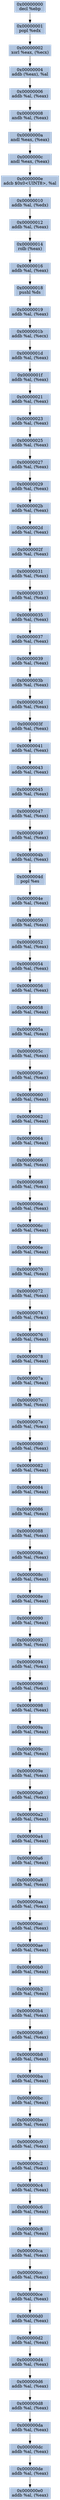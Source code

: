 digraph G {
node[shape=rectangle,style=filled,fillcolor=lightsteelblue,color=lightsteelblue]
bgcolor="transparent"
a0x00000000decl_ebp[label="0x00000000\ndecl %ebp"];
a0x00000001popl_edx[label="0x00000001\npopl %edx"];
a0x00000002xorl_eax_ecx_[label="0x00000002\nxorl %eax, (%ecx)"];
a0x00000004addb_eax__al[label="0x00000004\naddb (%eax), %al"];
a0x00000006addb_al_eax_[label="0x00000006\naddb %al, (%eax)"];
a0x00000008andb_al_eax_[label="0x00000008\nandb %al, (%eax)"];
a0x0000000aandl_eax_eax_[label="0x0000000a\nandl %eax, (%eax)"];
a0x0000000candl_eax_eax_[label="0x0000000c\nandl %eax, (%eax)"];
a0x0000000eadcb_0x0UINT8_al[label="0x0000000e\nadcb $0x0<UINT8>, %al"];
a0x00000010addb_al_edx_[label="0x00000010\naddb %al, (%edx)"];
a0x00000012addb_al_eax_[label="0x00000012\naddb %al, (%eax)"];
a0x00000014rolb_eax_[label="0x00000014\nrolb (%eax)"];
a0x00000016addb_al_eax_[label="0x00000016\naddb %al, (%eax)"];
a0x00000018pushl_ds[label="0x00000018\npushl %ds"];
a0x00000019addb_al_eax_[label="0x00000019\naddb %al, (%eax)"];
a0x0000001baddb_al_ecx_[label="0x0000001b\naddb %al, (%ecx)"];
a0x0000001daddb_al_eax_[label="0x0000001d\naddb %al, (%eax)"];
a0x0000001faddb_al_eax_[label="0x0000001f\naddb %al, (%eax)"];
a0x00000021addb_al_eax_[label="0x00000021\naddb %al, (%eax)"];
a0x00000023addb_al_eax_[label="0x00000023\naddb %al, (%eax)"];
a0x00000025addb_al_eax_[label="0x00000025\naddb %al, (%eax)"];
a0x00000027addb_al_eax_[label="0x00000027\naddb %al, (%eax)"];
a0x00000029addb_al_eax_[label="0x00000029\naddb %al, (%eax)"];
a0x0000002baddb_al_eax_[label="0x0000002b\naddb %al, (%eax)"];
a0x0000002daddb_al_eax_[label="0x0000002d\naddb %al, (%eax)"];
a0x0000002faddb_al_eax_[label="0x0000002f\naddb %al, (%eax)"];
a0x00000031addb_al_eax_[label="0x00000031\naddb %al, (%eax)"];
a0x00000033addb_al_eax_[label="0x00000033\naddb %al, (%eax)"];
a0x00000035addb_al_eax_[label="0x00000035\naddb %al, (%eax)"];
a0x00000037addb_al_eax_[label="0x00000037\naddb %al, (%eax)"];
a0x00000039addb_al_eax_[label="0x00000039\naddb %al, (%eax)"];
a0x0000003baddb_al_eax_[label="0x0000003b\naddb %al, (%eax)"];
a0x0000003daddb_al_eax_[label="0x0000003d\naddb %al, (%eax)"];
a0x0000003faddb_al_eax_[label="0x0000003f\naddb %al, (%eax)"];
a0x00000041addb_al_eax_[label="0x00000041\naddb %al, (%eax)"];
a0x00000043addb_al_eax_[label="0x00000043\naddb %al, (%eax)"];
a0x00000045addb_al_eax_[label="0x00000045\naddb %al, (%eax)"];
a0x00000047addb_al_eax_[label="0x00000047\naddb %al, (%eax)"];
a0x00000049addb_al_eax_[label="0x00000049\naddb %al, (%eax)"];
a0x0000004baddb_al_eax_[label="0x0000004b\naddb %al, (%eax)"];
a0x0000004dpopl_es[label="0x0000004d\npopl %es"];
a0x0000004eaddb_al_eax_[label="0x0000004e\naddb %al, (%eax)"];
a0x00000050addb_al_eax_[label="0x00000050\naddb %al, (%eax)"];
a0x00000052addb_al_eax_[label="0x00000052\naddb %al, (%eax)"];
a0x00000054addb_al_eax_[label="0x00000054\naddb %al, (%eax)"];
a0x00000056addb_al_eax_[label="0x00000056\naddb %al, (%eax)"];
a0x00000058addb_al_eax_[label="0x00000058\naddb %al, (%eax)"];
a0x0000005aaddb_al_eax_[label="0x0000005a\naddb %al, (%eax)"];
a0x0000005caddb_al_eax_[label="0x0000005c\naddb %al, (%eax)"];
a0x0000005eaddb_al_eax_[label="0x0000005e\naddb %al, (%eax)"];
a0x00000060addb_al_eax_[label="0x00000060\naddb %al, (%eax)"];
a0x00000062addb_al_eax_[label="0x00000062\naddb %al, (%eax)"];
a0x00000064addb_al_eax_[label="0x00000064\naddb %al, (%eax)"];
a0x00000066addb_al_eax_[label="0x00000066\naddb %al, (%eax)"];
a0x00000068addb_al_eax_[label="0x00000068\naddb %al, (%eax)"];
a0x0000006aaddb_al_eax_[label="0x0000006a\naddb %al, (%eax)"];
a0x0000006caddb_al_eax_[label="0x0000006c\naddb %al, (%eax)"];
a0x0000006eaddb_al_eax_[label="0x0000006e\naddb %al, (%eax)"];
a0x00000070addb_al_eax_[label="0x00000070\naddb %al, (%eax)"];
a0x00000072addb_al_eax_[label="0x00000072\naddb %al, (%eax)"];
a0x00000074addb_al_eax_[label="0x00000074\naddb %al, (%eax)"];
a0x00000076addb_al_eax_[label="0x00000076\naddb %al, (%eax)"];
a0x00000078addb_al_eax_[label="0x00000078\naddb %al, (%eax)"];
a0x0000007aaddb_al_eax_[label="0x0000007a\naddb %al, (%eax)"];
a0x0000007caddb_al_eax_[label="0x0000007c\naddb %al, (%eax)"];
a0x0000007eaddb_al_eax_[label="0x0000007e\naddb %al, (%eax)"];
a0x00000080addb_al_eax_[label="0x00000080\naddb %al, (%eax)"];
a0x00000082addb_al_eax_[label="0x00000082\naddb %al, (%eax)"];
a0x00000084addb_al_eax_[label="0x00000084\naddb %al, (%eax)"];
a0x00000086addb_al_eax_[label="0x00000086\naddb %al, (%eax)"];
a0x00000088addb_al_eax_[label="0x00000088\naddb %al, (%eax)"];
a0x0000008aaddb_al_eax_[label="0x0000008a\naddb %al, (%eax)"];
a0x0000008caddb_al_eax_[label="0x0000008c\naddb %al, (%eax)"];
a0x0000008eaddb_al_eax_[label="0x0000008e\naddb %al, (%eax)"];
a0x00000090addb_al_eax_[label="0x00000090\naddb %al, (%eax)"];
a0x00000092addb_al_eax_[label="0x00000092\naddb %al, (%eax)"];
a0x00000094addb_al_eax_[label="0x00000094\naddb %al, (%eax)"];
a0x00000096addb_al_eax_[label="0x00000096\naddb %al, (%eax)"];
a0x00000098addb_al_eax_[label="0x00000098\naddb %al, (%eax)"];
a0x0000009aaddb_al_eax_[label="0x0000009a\naddb %al, (%eax)"];
a0x0000009caddb_al_eax_[label="0x0000009c\naddb %al, (%eax)"];
a0x0000009eaddb_al_eax_[label="0x0000009e\naddb %al, (%eax)"];
a0x000000a0addb_al_eax_[label="0x000000a0\naddb %al, (%eax)"];
a0x000000a2addb_al_eax_[label="0x000000a2\naddb %al, (%eax)"];
a0x000000a4addb_al_eax_[label="0x000000a4\naddb %al, (%eax)"];
a0x000000a6addb_al_eax_[label="0x000000a6\naddb %al, (%eax)"];
a0x000000a8addb_al_eax_[label="0x000000a8\naddb %al, (%eax)"];
a0x000000aaaddb_al_eax_[label="0x000000aa\naddb %al, (%eax)"];
a0x000000acaddb_al_eax_[label="0x000000ac\naddb %al, (%eax)"];
a0x000000aeaddb_al_eax_[label="0x000000ae\naddb %al, (%eax)"];
a0x000000b0addb_al_eax_[label="0x000000b0\naddb %al, (%eax)"];
a0x000000b2addb_al_eax_[label="0x000000b2\naddb %al, (%eax)"];
a0x000000b4addb_al_eax_[label="0x000000b4\naddb %al, (%eax)"];
a0x000000b6addb_al_eax_[label="0x000000b6\naddb %al, (%eax)"];
a0x000000b8addb_al_eax_[label="0x000000b8\naddb %al, (%eax)"];
a0x000000baaddb_al_eax_[label="0x000000ba\naddb %al, (%eax)"];
a0x000000bcaddb_al_eax_[label="0x000000bc\naddb %al, (%eax)"];
a0x000000beaddb_al_eax_[label="0x000000be\naddb %al, (%eax)"];
a0x000000c0addb_al_eax_[label="0x000000c0\naddb %al, (%eax)"];
a0x000000c2addb_al_eax_[label="0x000000c2\naddb %al, (%eax)"];
a0x000000c4addb_al_eax_[label="0x000000c4\naddb %al, (%eax)"];
a0x000000c6addb_al_eax_[label="0x000000c6\naddb %al, (%eax)"];
a0x000000c8addb_al_eax_[label="0x000000c8\naddb %al, (%eax)"];
a0x000000caaddb_al_eax_[label="0x000000ca\naddb %al, (%eax)"];
a0x000000ccaddb_al_eax_[label="0x000000cc\naddb %al, (%eax)"];
a0x000000ceaddb_al_eax_[label="0x000000ce\naddb %al, (%eax)"];
a0x000000d0addb_al_eax_[label="0x000000d0\naddb %al, (%eax)"];
a0x000000d2addb_al_eax_[label="0x000000d2\naddb %al, (%eax)"];
a0x000000d4addb_al_eax_[label="0x000000d4\naddb %al, (%eax)"];
a0x000000d6addb_al_eax_[label="0x000000d6\naddb %al, (%eax)"];
a0x000000d8addb_al_eax_[label="0x000000d8\naddb %al, (%eax)"];
a0x000000daaddb_al_eax_[label="0x000000da\naddb %al, (%eax)"];
a0x000000dcaddb_al_eax_[label="0x000000dc\naddb %al, (%eax)"];
a0x000000deaddb_al_eax_[label="0x000000de\naddb %al, (%eax)"];
a0x000000e0addb_al_eax_[label="0x000000e0\naddb %al, (%eax)"];
a0x00000000decl_ebp -> a0x00000001popl_edx [color="#000000"];
a0x00000001popl_edx -> a0x00000002xorl_eax_ecx_ [color="#000000"];
a0x00000002xorl_eax_ecx_ -> a0x00000004addb_eax__al [color="#000000"];
a0x00000004addb_eax__al -> a0x00000006addb_al_eax_ [color="#000000"];
a0x00000006addb_al_eax_ -> a0x00000008andb_al_eax_ [color="#000000"];
a0x00000008andb_al_eax_ -> a0x0000000aandl_eax_eax_ [color="#000000"];
a0x0000000aandl_eax_eax_ -> a0x0000000candl_eax_eax_ [color="#000000"];
a0x0000000candl_eax_eax_ -> a0x0000000eadcb_0x0UINT8_al [color="#000000"];
a0x0000000eadcb_0x0UINT8_al -> a0x00000010addb_al_edx_ [color="#000000"];
a0x00000010addb_al_edx_ -> a0x00000012addb_al_eax_ [color="#000000"];
a0x00000012addb_al_eax_ -> a0x00000014rolb_eax_ [color="#000000"];
a0x00000014rolb_eax_ -> a0x00000016addb_al_eax_ [color="#000000"];
a0x00000016addb_al_eax_ -> a0x00000018pushl_ds [color="#000000"];
a0x00000018pushl_ds -> a0x00000019addb_al_eax_ [color="#000000"];
a0x00000019addb_al_eax_ -> a0x0000001baddb_al_ecx_ [color="#000000"];
a0x0000001baddb_al_ecx_ -> a0x0000001daddb_al_eax_ [color="#000000"];
a0x0000001daddb_al_eax_ -> a0x0000001faddb_al_eax_ [color="#000000"];
a0x0000001faddb_al_eax_ -> a0x00000021addb_al_eax_ [color="#000000"];
a0x00000021addb_al_eax_ -> a0x00000023addb_al_eax_ [color="#000000"];
a0x00000023addb_al_eax_ -> a0x00000025addb_al_eax_ [color="#000000"];
a0x00000025addb_al_eax_ -> a0x00000027addb_al_eax_ [color="#000000"];
a0x00000027addb_al_eax_ -> a0x00000029addb_al_eax_ [color="#000000"];
a0x00000029addb_al_eax_ -> a0x0000002baddb_al_eax_ [color="#000000"];
a0x0000002baddb_al_eax_ -> a0x0000002daddb_al_eax_ [color="#000000"];
a0x0000002daddb_al_eax_ -> a0x0000002faddb_al_eax_ [color="#000000"];
a0x0000002faddb_al_eax_ -> a0x00000031addb_al_eax_ [color="#000000"];
a0x00000031addb_al_eax_ -> a0x00000033addb_al_eax_ [color="#000000"];
a0x00000033addb_al_eax_ -> a0x00000035addb_al_eax_ [color="#000000"];
a0x00000035addb_al_eax_ -> a0x00000037addb_al_eax_ [color="#000000"];
a0x00000037addb_al_eax_ -> a0x00000039addb_al_eax_ [color="#000000"];
a0x00000039addb_al_eax_ -> a0x0000003baddb_al_eax_ [color="#000000"];
a0x0000003baddb_al_eax_ -> a0x0000003daddb_al_eax_ [color="#000000"];
a0x0000003daddb_al_eax_ -> a0x0000003faddb_al_eax_ [color="#000000"];
a0x0000003faddb_al_eax_ -> a0x00000041addb_al_eax_ [color="#000000"];
a0x00000041addb_al_eax_ -> a0x00000043addb_al_eax_ [color="#000000"];
a0x00000043addb_al_eax_ -> a0x00000045addb_al_eax_ [color="#000000"];
a0x00000045addb_al_eax_ -> a0x00000047addb_al_eax_ [color="#000000"];
a0x00000047addb_al_eax_ -> a0x00000049addb_al_eax_ [color="#000000"];
a0x00000049addb_al_eax_ -> a0x0000004baddb_al_eax_ [color="#000000"];
a0x0000004baddb_al_eax_ -> a0x0000004dpopl_es [color="#000000"];
a0x0000004dpopl_es -> a0x0000004eaddb_al_eax_ [color="#000000"];
a0x0000004eaddb_al_eax_ -> a0x00000050addb_al_eax_ [color="#000000"];
a0x00000050addb_al_eax_ -> a0x00000052addb_al_eax_ [color="#000000"];
a0x00000052addb_al_eax_ -> a0x00000054addb_al_eax_ [color="#000000"];
a0x00000054addb_al_eax_ -> a0x00000056addb_al_eax_ [color="#000000"];
a0x00000056addb_al_eax_ -> a0x00000058addb_al_eax_ [color="#000000"];
a0x00000058addb_al_eax_ -> a0x0000005aaddb_al_eax_ [color="#000000"];
a0x0000005aaddb_al_eax_ -> a0x0000005caddb_al_eax_ [color="#000000"];
a0x0000005caddb_al_eax_ -> a0x0000005eaddb_al_eax_ [color="#000000"];
a0x0000005eaddb_al_eax_ -> a0x00000060addb_al_eax_ [color="#000000"];
a0x00000060addb_al_eax_ -> a0x00000062addb_al_eax_ [color="#000000"];
a0x00000062addb_al_eax_ -> a0x00000064addb_al_eax_ [color="#000000"];
a0x00000064addb_al_eax_ -> a0x00000066addb_al_eax_ [color="#000000"];
a0x00000066addb_al_eax_ -> a0x00000068addb_al_eax_ [color="#000000"];
a0x00000068addb_al_eax_ -> a0x0000006aaddb_al_eax_ [color="#000000"];
a0x0000006aaddb_al_eax_ -> a0x0000006caddb_al_eax_ [color="#000000"];
a0x0000006caddb_al_eax_ -> a0x0000006eaddb_al_eax_ [color="#000000"];
a0x0000006eaddb_al_eax_ -> a0x00000070addb_al_eax_ [color="#000000"];
a0x00000070addb_al_eax_ -> a0x00000072addb_al_eax_ [color="#000000"];
a0x00000072addb_al_eax_ -> a0x00000074addb_al_eax_ [color="#000000"];
a0x00000074addb_al_eax_ -> a0x00000076addb_al_eax_ [color="#000000"];
a0x00000076addb_al_eax_ -> a0x00000078addb_al_eax_ [color="#000000"];
a0x00000078addb_al_eax_ -> a0x0000007aaddb_al_eax_ [color="#000000"];
a0x0000007aaddb_al_eax_ -> a0x0000007caddb_al_eax_ [color="#000000"];
a0x0000007caddb_al_eax_ -> a0x0000007eaddb_al_eax_ [color="#000000"];
a0x0000007eaddb_al_eax_ -> a0x00000080addb_al_eax_ [color="#000000"];
a0x00000080addb_al_eax_ -> a0x00000082addb_al_eax_ [color="#000000"];
a0x00000082addb_al_eax_ -> a0x00000084addb_al_eax_ [color="#000000"];
a0x00000084addb_al_eax_ -> a0x00000086addb_al_eax_ [color="#000000"];
a0x00000086addb_al_eax_ -> a0x00000088addb_al_eax_ [color="#000000"];
a0x00000088addb_al_eax_ -> a0x0000008aaddb_al_eax_ [color="#000000"];
a0x0000008aaddb_al_eax_ -> a0x0000008caddb_al_eax_ [color="#000000"];
a0x0000008caddb_al_eax_ -> a0x0000008eaddb_al_eax_ [color="#000000"];
a0x0000008eaddb_al_eax_ -> a0x00000090addb_al_eax_ [color="#000000"];
a0x00000090addb_al_eax_ -> a0x00000092addb_al_eax_ [color="#000000"];
a0x00000092addb_al_eax_ -> a0x00000094addb_al_eax_ [color="#000000"];
a0x00000094addb_al_eax_ -> a0x00000096addb_al_eax_ [color="#000000"];
a0x00000096addb_al_eax_ -> a0x00000098addb_al_eax_ [color="#000000"];
a0x00000098addb_al_eax_ -> a0x0000009aaddb_al_eax_ [color="#000000"];
a0x0000009aaddb_al_eax_ -> a0x0000009caddb_al_eax_ [color="#000000"];
a0x0000009caddb_al_eax_ -> a0x0000009eaddb_al_eax_ [color="#000000"];
a0x0000009eaddb_al_eax_ -> a0x000000a0addb_al_eax_ [color="#000000"];
a0x000000a0addb_al_eax_ -> a0x000000a2addb_al_eax_ [color="#000000"];
a0x000000a2addb_al_eax_ -> a0x000000a4addb_al_eax_ [color="#000000"];
a0x000000a4addb_al_eax_ -> a0x000000a6addb_al_eax_ [color="#000000"];
a0x000000a6addb_al_eax_ -> a0x000000a8addb_al_eax_ [color="#000000"];
a0x000000a8addb_al_eax_ -> a0x000000aaaddb_al_eax_ [color="#000000"];
a0x000000aaaddb_al_eax_ -> a0x000000acaddb_al_eax_ [color="#000000"];
a0x000000acaddb_al_eax_ -> a0x000000aeaddb_al_eax_ [color="#000000"];
a0x000000aeaddb_al_eax_ -> a0x000000b0addb_al_eax_ [color="#000000"];
a0x000000b0addb_al_eax_ -> a0x000000b2addb_al_eax_ [color="#000000"];
a0x000000b2addb_al_eax_ -> a0x000000b4addb_al_eax_ [color="#000000"];
a0x000000b4addb_al_eax_ -> a0x000000b6addb_al_eax_ [color="#000000"];
a0x000000b6addb_al_eax_ -> a0x000000b8addb_al_eax_ [color="#000000"];
a0x000000b8addb_al_eax_ -> a0x000000baaddb_al_eax_ [color="#000000"];
a0x000000baaddb_al_eax_ -> a0x000000bcaddb_al_eax_ [color="#000000"];
a0x000000bcaddb_al_eax_ -> a0x000000beaddb_al_eax_ [color="#000000"];
a0x000000beaddb_al_eax_ -> a0x000000c0addb_al_eax_ [color="#000000"];
a0x000000c0addb_al_eax_ -> a0x000000c2addb_al_eax_ [color="#000000"];
a0x000000c2addb_al_eax_ -> a0x000000c4addb_al_eax_ [color="#000000"];
a0x000000c4addb_al_eax_ -> a0x000000c6addb_al_eax_ [color="#000000"];
a0x000000c6addb_al_eax_ -> a0x000000c8addb_al_eax_ [color="#000000"];
a0x000000c8addb_al_eax_ -> a0x000000caaddb_al_eax_ [color="#000000"];
a0x000000caaddb_al_eax_ -> a0x000000ccaddb_al_eax_ [color="#000000"];
a0x000000ccaddb_al_eax_ -> a0x000000ceaddb_al_eax_ [color="#000000"];
a0x000000ceaddb_al_eax_ -> a0x000000d0addb_al_eax_ [color="#000000"];
a0x000000d0addb_al_eax_ -> a0x000000d2addb_al_eax_ [color="#000000"];
a0x000000d2addb_al_eax_ -> a0x000000d4addb_al_eax_ [color="#000000"];
a0x000000d4addb_al_eax_ -> a0x000000d6addb_al_eax_ [color="#000000"];
a0x000000d6addb_al_eax_ -> a0x000000d8addb_al_eax_ [color="#000000"];
a0x000000d8addb_al_eax_ -> a0x000000daaddb_al_eax_ [color="#000000"];
a0x000000daaddb_al_eax_ -> a0x000000dcaddb_al_eax_ [color="#000000"];
a0x000000dcaddb_al_eax_ -> a0x000000deaddb_al_eax_ [color="#000000"];
a0x000000deaddb_al_eax_ -> a0x000000e0addb_al_eax_ [color="#000000"];
}
